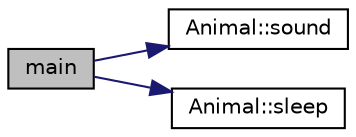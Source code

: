 digraph "main"
{
  edge [fontname="Helvetica",fontsize="10",labelfontname="Helvetica",labelfontsize="10"];
  node [fontname="Helvetica",fontsize="10",shape=record];
  rankdir="LR";
  Node0 [label="main",height=0.2,width=0.4,color="black", fillcolor="grey75", style="filled", fontcolor="black"];
  Node0 -> Node1 [color="midnightblue",fontsize="10",style="solid",fontname="Helvetica"];
  Node1 [label="Animal::sound",height=0.2,width=0.4,color="black", fillcolor="white", style="filled",URL="$classAnimal.html#a76c92e219ca52435c2905e232d03fe9e"];
  Node0 -> Node2 [color="midnightblue",fontsize="10",style="solid",fontname="Helvetica"];
  Node2 [label="Animal::sleep",height=0.2,width=0.4,color="black", fillcolor="white", style="filled",URL="$classAnimal.html#a1d0831b7f793daacc5e65b35b21a652e"];
}
